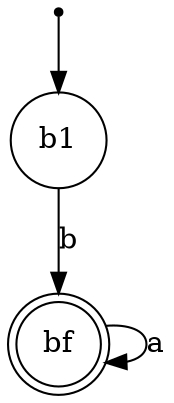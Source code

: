 digraph finite_state_machine {
    node [shape = doublecircle]; bf;
    node [shape = point ]; bi;

    node [shape = circle];
    bi -> b1;
    b1 -> bf [ label = "b" ];
    bf -> bf  [ label = "a" ];
}
